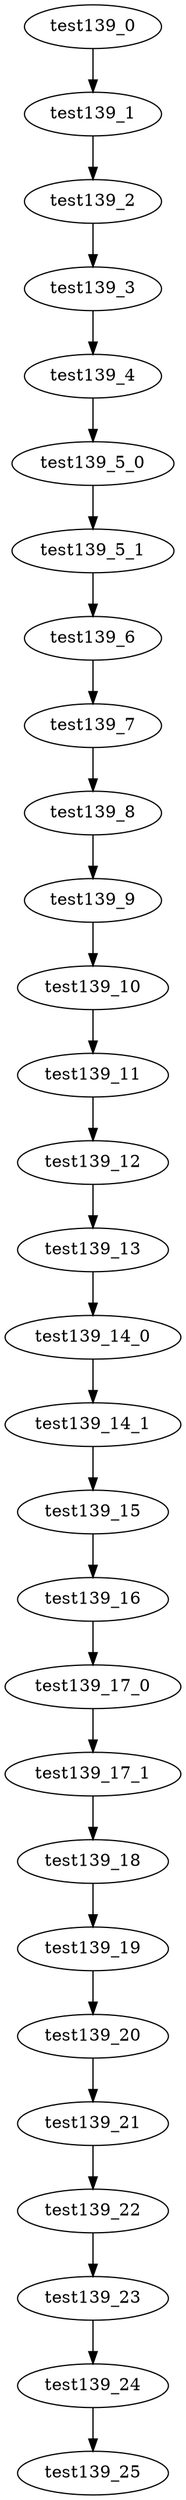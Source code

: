 digraph G {
test139_0->test139_1;
test139_1->test139_2;
test139_2->test139_3;
test139_3->test139_4;
test139_4->test139_5_0;
test139_5_0->test139_5_1;
test139_5_1->test139_6;
test139_6->test139_7;
test139_7->test139_8;
test139_8->test139_9;
test139_9->test139_10;
test139_10->test139_11;
test139_11->test139_12;
test139_12->test139_13;
test139_13->test139_14_0;
test139_14_0->test139_14_1;
test139_14_1->test139_15;
test139_15->test139_16;
test139_16->test139_17_0;
test139_17_0->test139_17_1;
test139_17_1->test139_18;
test139_18->test139_19;
test139_19->test139_20;
test139_20->test139_21;
test139_21->test139_22;
test139_22->test139_23;
test139_23->test139_24;
test139_24->test139_25;

}
